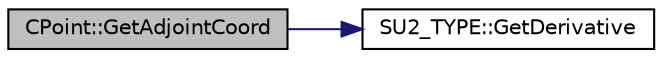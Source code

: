 digraph "CPoint::GetAdjointCoord"
{
  edge [fontname="Helvetica",fontsize="10",labelfontname="Helvetica",labelfontsize="10"];
  node [fontname="Helvetica",fontsize="10",shape=record];
  rankdir="LR";
  Node43 [label="CPoint::GetAdjointCoord",height=0.2,width=0.4,color="black", fillcolor="grey75", style="filled", fontcolor="black"];
  Node43 -> Node44 [color="midnightblue",fontsize="10",style="solid",fontname="Helvetica"];
  Node44 [label="SU2_TYPE::GetDerivative",height=0.2,width=0.4,color="black", fillcolor="white", style="filled",URL="$namespace_s_u2___t_y_p_e.html#aaf4331164217013b2f05dda28329fcb1",tooltip="Get the derivative value of the datatype (needs to be implemented for each new type). "];
}

